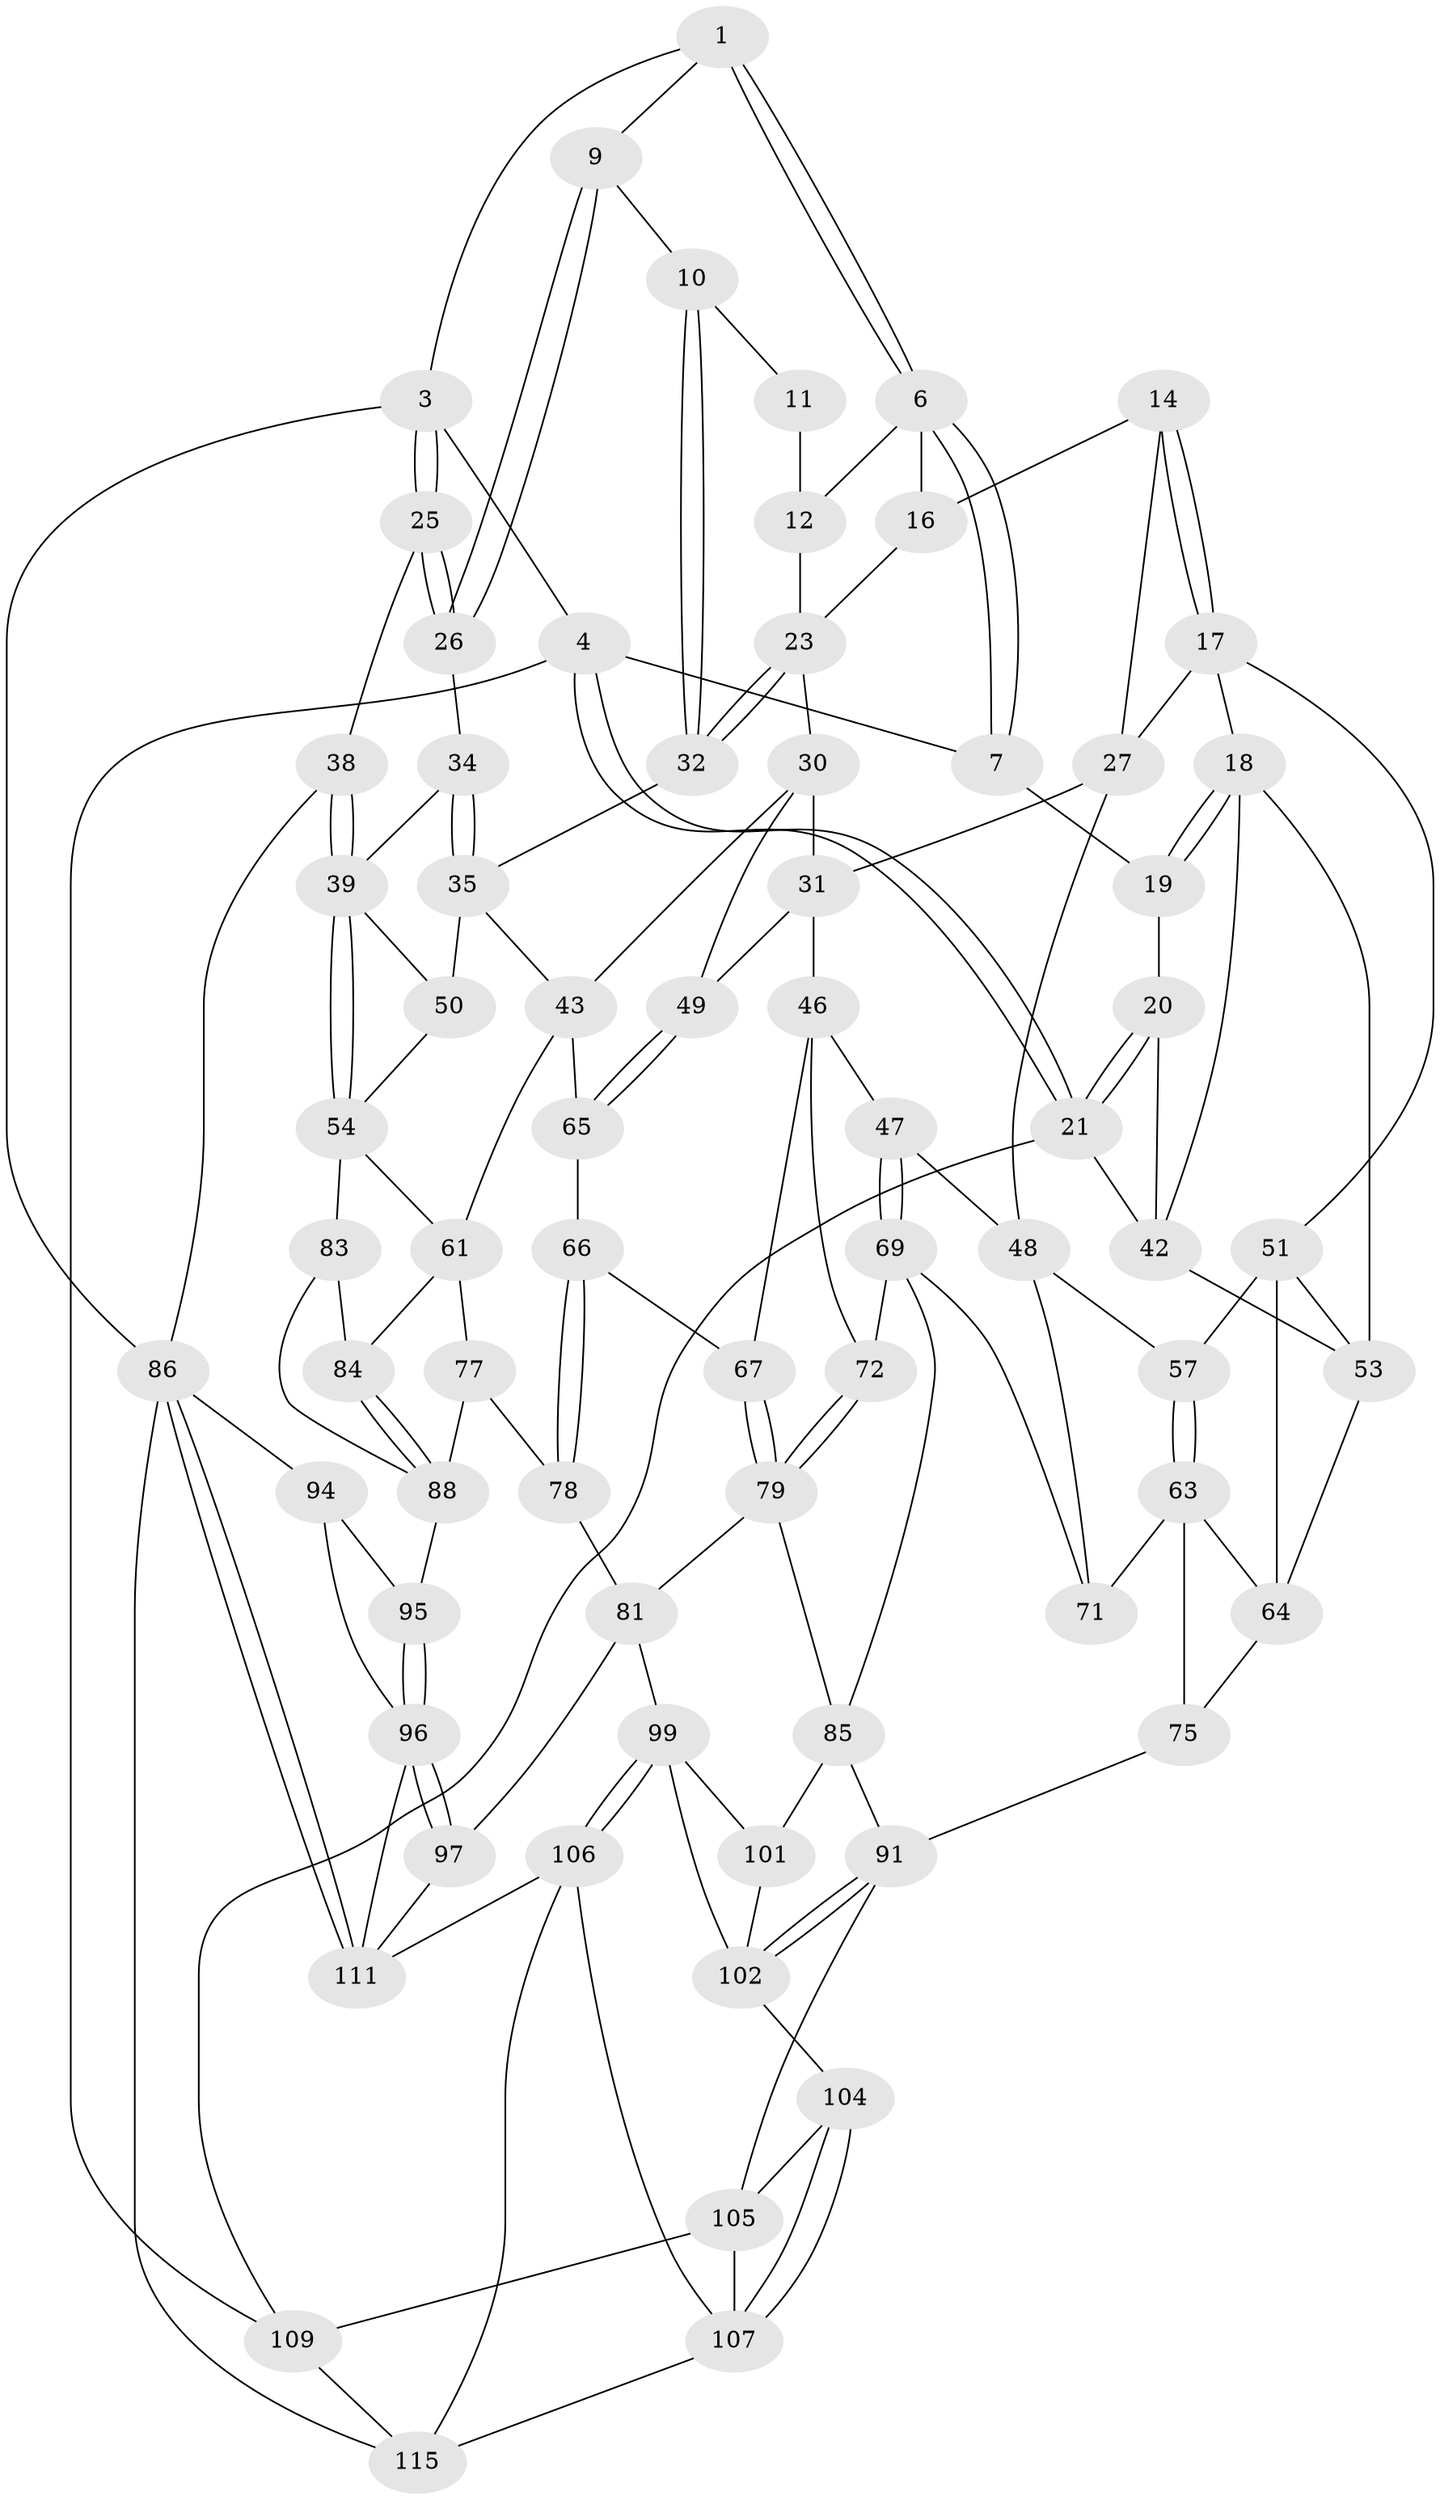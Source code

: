 // original degree distribution, {3: 0.02608695652173913, 4: 0.23478260869565218, 6: 0.22608695652173913, 5: 0.5130434782608696}
// Generated by graph-tools (version 1.1) at 2025/11/02/27/25 16:11:59]
// undirected, 72 vertices, 154 edges
graph export_dot {
graph [start="1"]
  node [color=gray90,style=filled];
  1 [pos="+0.48996913603545605+0",super="+2"];
  3 [pos="+1+0"];
  4 [pos="+0+0",super="+5"];
  6 [pos="+0.4821052875799625+0",super="+13"];
  7 [pos="+0.2526618168325719+0.051063884381667854",super="+8"];
  9 [pos="+0.8156815947199657+0.07511905277097876"];
  10 [pos="+0.7959916334595984+0.08993645729940951"];
  11 [pos="+0.7713740379443818+0.09633855956587078"];
  12 [pos="+0.6139797700390206+0.08199143166452372",super="+22"];
  14 [pos="+0.2609839504434211+0.06513275079770962",super="+15"];
  16 [pos="+0.4856493700383657+0.014713360444913216"];
  17 [pos="+0.319757838812266+0.21800791489379978",super="+29"];
  18 [pos="+0.25011480715659756+0.22178658257003772",super="+41"];
  19 [pos="+0.13620713256821154+0.01049658306195336"];
  20 [pos="+0.029372327157562654+0.19919779842386995"];
  21 [pos="+0+0.20328038765779957",super="+59"];
  23 [pos="+0.6481994303636284+0.23331887044048502",super="+24"];
  25 [pos="+1+0.1466984170909461",super="+37"];
  26 [pos="+0.8639722890205604+0.11751026359180318",super="+33"];
  27 [pos="+0.38997365516386434+0.19865617887944279",super="+28"];
  30 [pos="+0.5947269077984415+0.2672339078301683",super="+44"];
  31 [pos="+0.4190538471448218+0.22087792500176207",super="+45"];
  32 [pos="+0.7619964226427769+0.28856358228869455"];
  34 [pos="+0.8899380035593524+0.24390913000349534"];
  35 [pos="+0.7876466582404202+0.304433600931545",super="+36"];
  38 [pos="+1+0.41112499597012564"];
  39 [pos="+1+0.43387902725311966",super="+40"];
  42 [pos="+0.10554940265111659+0.2528223449329212",super="+58"];
  43 [pos="+0.7620945900613598+0.352497311754237",super="+62"];
  46 [pos="+0.4725947092795865+0.38801639621334694",super="+68"];
  47 [pos="+0.4580389283927792+0.39907600432388785"];
  48 [pos="+0.39386871963127096+0.3923242799966569",super="+56"];
  49 [pos="+0.5841923069892834+0.34944669449150234"];
  50 [pos="+0.8736888368445145+0.34066386427095474"];
  51 [pos="+0.3009743710371904+0.339946068172949",super="+52"];
  53 [pos="+0.15053011173072642+0.32805360298995806",super="+60"];
  54 [pos="+1+0.4498380137313289",super="+55"];
  57 [pos="+0.30784816909103113+0.38703520923770174"];
  61 [pos="+0.7674123798426595+0.43397223234215493",super="+76"];
  63 [pos="+0.24497658976470235+0.4394772408432532",super="+74"];
  64 [pos="+0.20365708405797578+0.43243904904329694",super="+73"];
  65 [pos="+0.5993558660539786+0.39676575430911065"];
  66 [pos="+0.5842689631462568+0.45506267224475877"];
  67 [pos="+0.570735481529509+0.4623190550354368"];
  69 [pos="+0.45576327066085415+0.5000041241127897",super="+70"];
  71 [pos="+0.350118970980791+0.5018837490143179"];
  72 [pos="+0.4728126708520823+0.5009352479697244"];
  75 [pos="+0.13681450825338248+0.6605655056635968"];
  77 [pos="+0.7286204976987394+0.5298242218197561",super="+89"];
  78 [pos="+0.7099962071449621+0.5539093411110193",super="+80"];
  79 [pos="+0.5528679667588599+0.5739599741857687",super="+82"];
  81 [pos="+0.6423599703057719+0.745228875254802",super="+98"];
  83 [pos="+1+0.46663596426030424"];
  84 [pos="+0.7794537748336335+0.4669107467719989"];
  85 [pos="+0.4056321721289983+0.5848138319763685",super="+90"];
  86 [pos="+1+1",super="+87"];
  88 [pos="+0.9017933580335578+0.6063655924354182",super="+93"];
  91 [pos="+0.1924011585239062+0.7042400025031866",super="+92"];
  94 [pos="+1+0.7501118525315729"];
  95 [pos="+0.921729859370294+0.6302145814673966"];
  96 [pos="+0.8204624848024227+0.8164572192927056",super="+110"];
  97 [pos="+0.8002171470519003+0.817794672799471"];
  99 [pos="+0.612695274343043+0.7796984393660543",super="+100"];
  101 [pos="+0.3975740762822582+0.6914573320620359"];
  102 [pos="+0.2995163810054413+0.7332976811939625",super="+103"];
  104 [pos="+0.36336744886672706+0.871506765609345"];
  105 [pos="+0.21455868814811532+0.8460625206615393",super="+108"];
  106 [pos="+0.5378271962909699+0.9412263759473763",super="+114"];
  107 [pos="+0.4013192119837586+0.9033607424021648",super="+112"];
  109 [pos="+0+0.875162099416658"];
  111 [pos="+1+1",super="+113"];
  115 [pos="+0.21822525884952115+1"];
  1 -- 6;
  1 -- 6;
  1 -- 3;
  1 -- 9;
  3 -- 4;
  3 -- 25;
  3 -- 25;
  3 -- 86;
  4 -- 21;
  4 -- 21;
  4 -- 109;
  4 -- 7;
  6 -- 7;
  6 -- 7;
  6 -- 16;
  6 -- 12;
  7 -- 19;
  9 -- 10;
  9 -- 26;
  9 -- 26;
  10 -- 11;
  10 -- 32;
  10 -- 32;
  11 -- 12 [weight=2];
  12 -- 23;
  14 -- 17;
  14 -- 17;
  14 -- 16;
  14 -- 27;
  16 -- 23;
  17 -- 18;
  17 -- 51;
  17 -- 27;
  18 -- 19;
  18 -- 19;
  18 -- 42;
  18 -- 53;
  19 -- 20;
  20 -- 21;
  20 -- 21;
  20 -- 42;
  21 -- 109;
  21 -- 42;
  23 -- 32;
  23 -- 32;
  23 -- 30;
  25 -- 26 [weight=2];
  25 -- 26;
  25 -- 38;
  26 -- 34;
  27 -- 31;
  27 -- 48;
  30 -- 31;
  30 -- 49;
  30 -- 43;
  31 -- 49;
  31 -- 46;
  32 -- 35;
  34 -- 35;
  34 -- 35;
  34 -- 39;
  35 -- 50;
  35 -- 43;
  38 -- 39;
  38 -- 39;
  38 -- 86;
  39 -- 54;
  39 -- 54;
  39 -- 50;
  42 -- 53;
  43 -- 65;
  43 -- 61;
  46 -- 47;
  46 -- 72;
  46 -- 67;
  47 -- 48;
  47 -- 69;
  47 -- 69;
  48 -- 57;
  48 -- 71;
  49 -- 65;
  49 -- 65;
  50 -- 54;
  51 -- 57;
  51 -- 64;
  51 -- 53;
  53 -- 64;
  54 -- 83;
  54 -- 61;
  57 -- 63;
  57 -- 63;
  61 -- 77;
  61 -- 84;
  63 -- 64;
  63 -- 75;
  63 -- 71;
  64 -- 75;
  65 -- 66;
  66 -- 67;
  66 -- 78;
  66 -- 78;
  67 -- 79;
  67 -- 79;
  69 -- 72;
  69 -- 85;
  69 -- 71;
  72 -- 79;
  72 -- 79;
  75 -- 91;
  77 -- 78 [weight=2];
  77 -- 88;
  78 -- 81;
  79 -- 81;
  79 -- 85;
  81 -- 99;
  81 -- 97;
  83 -- 84;
  83 -- 88;
  84 -- 88;
  84 -- 88;
  85 -- 101;
  85 -- 91;
  86 -- 111;
  86 -- 111;
  86 -- 115;
  86 -- 94;
  88 -- 95;
  91 -- 102;
  91 -- 102;
  91 -- 105;
  94 -- 95;
  94 -- 96;
  95 -- 96;
  95 -- 96;
  96 -- 97;
  96 -- 97;
  96 -- 111;
  97 -- 111;
  99 -- 106;
  99 -- 106;
  99 -- 101;
  99 -- 102;
  101 -- 102;
  102 -- 104;
  104 -- 105;
  104 -- 107;
  104 -- 107;
  105 -- 109;
  105 -- 107;
  106 -- 107;
  106 -- 115;
  106 -- 111;
  107 -- 115;
  109 -- 115;
}
